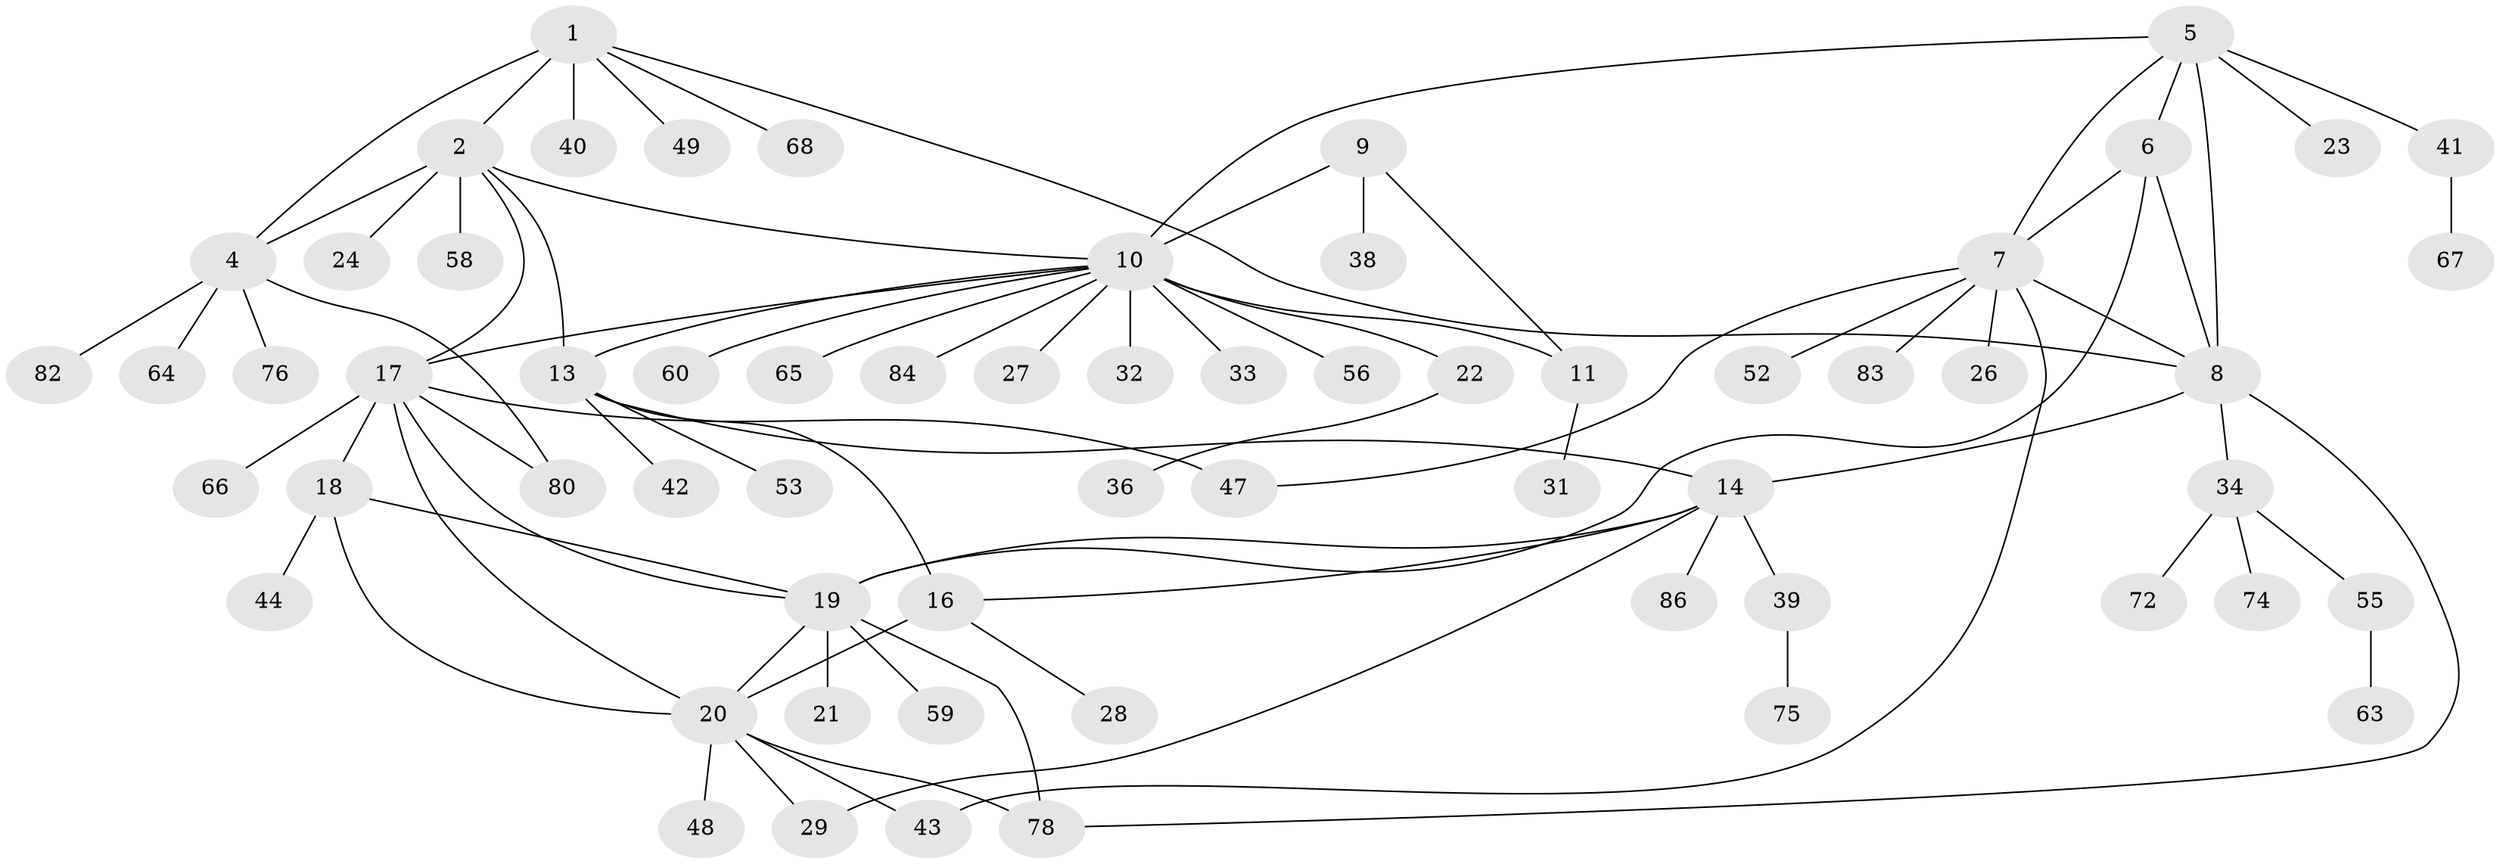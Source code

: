 // original degree distribution, {7: 0.034482758620689655, 4: 0.034482758620689655, 8: 0.034482758620689655, 9: 0.04597701149425287, 5: 0.04597701149425287, 6: 0.034482758620689655, 12: 0.011494252873563218, 1: 0.5747126436781609, 2: 0.12643678160919541, 3: 0.05747126436781609}
// Generated by graph-tools (version 1.1) at 2025/11/02/27/25 16:11:32]
// undirected, 63 vertices, 84 edges
graph export_dot {
graph [start="1"]
  node [color=gray90,style=filled];
  1;
  2 [super="+3"];
  4 [super="+46"];
  5 [super="+30"];
  6;
  7 [super="+61"];
  8 [super="+45"];
  9 [super="+25"];
  10 [super="+12"];
  11 [super="+54"];
  13 [super="+15"];
  14 [super="+70"];
  16 [super="+71"];
  17 [super="+37"];
  18 [super="+62"];
  19 [super="+35"];
  20 [super="+57"];
  21;
  22;
  23 [super="+77"];
  24;
  26;
  27;
  28;
  29;
  31;
  32;
  33;
  34 [super="+50"];
  36;
  38;
  39;
  40;
  41 [super="+73"];
  42;
  43;
  44;
  47 [super="+51"];
  48;
  49;
  52;
  53;
  55 [super="+85"];
  56;
  58;
  59;
  60;
  63;
  64 [super="+81"];
  65;
  66;
  67;
  68 [super="+69"];
  72;
  74;
  75;
  76;
  78 [super="+79"];
  80 [super="+87"];
  82;
  83;
  84;
  86;
  1 -- 2 [weight=2];
  1 -- 4;
  1 -- 8;
  1 -- 40;
  1 -- 49;
  1 -- 68;
  2 -- 4 [weight=2];
  2 -- 13;
  2 -- 17;
  2 -- 24;
  2 -- 58;
  2 -- 10;
  4 -- 64;
  4 -- 76;
  4 -- 80;
  4 -- 82;
  5 -- 6;
  5 -- 7;
  5 -- 8;
  5 -- 23;
  5 -- 41;
  5 -- 10;
  6 -- 7;
  6 -- 8;
  6 -- 19;
  7 -- 8;
  7 -- 26;
  7 -- 43;
  7 -- 47;
  7 -- 52;
  7 -- 83;
  8 -- 14;
  8 -- 34;
  8 -- 78;
  9 -- 10 [weight=2];
  9 -- 11;
  9 -- 38;
  10 -- 11 [weight=2];
  10 -- 13;
  10 -- 56;
  10 -- 60;
  10 -- 32;
  10 -- 33;
  10 -- 65;
  10 -- 17;
  10 -- 84;
  10 -- 22;
  10 -- 27;
  11 -- 31;
  13 -- 14 [weight=2];
  13 -- 16 [weight=2];
  13 -- 42;
  13 -- 53;
  14 -- 16;
  14 -- 29;
  14 -- 39;
  14 -- 86;
  14 -- 19;
  16 -- 20;
  16 -- 28;
  17 -- 18;
  17 -- 19;
  17 -- 20;
  17 -- 47 [weight=2];
  17 -- 80;
  17 -- 66;
  18 -- 19;
  18 -- 20;
  18 -- 44;
  19 -- 20;
  19 -- 21;
  19 -- 59;
  19 -- 78;
  20 -- 29;
  20 -- 43;
  20 -- 48;
  20 -- 78;
  22 -- 36;
  34 -- 55;
  34 -- 72;
  34 -- 74;
  39 -- 75;
  41 -- 67;
  55 -- 63;
}

